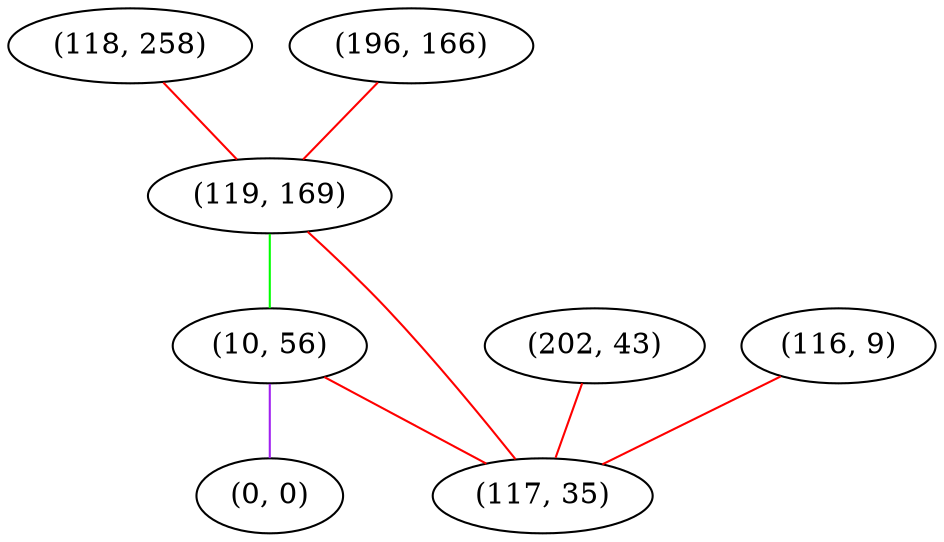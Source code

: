 graph "" {
"(118, 258)";
"(202, 43)";
"(196, 166)";
"(119, 169)";
"(10, 56)";
"(0, 0)";
"(116, 9)";
"(117, 35)";
"(118, 258)" -- "(119, 169)"  [color=red, key=0, weight=1];
"(202, 43)" -- "(117, 35)"  [color=red, key=0, weight=1];
"(196, 166)" -- "(119, 169)"  [color=red, key=0, weight=1];
"(119, 169)" -- "(10, 56)"  [color=green, key=0, weight=2];
"(119, 169)" -- "(117, 35)"  [color=red, key=0, weight=1];
"(10, 56)" -- "(0, 0)"  [color=purple, key=0, weight=4];
"(10, 56)" -- "(117, 35)"  [color=red, key=0, weight=1];
"(116, 9)" -- "(117, 35)"  [color=red, key=0, weight=1];
}
